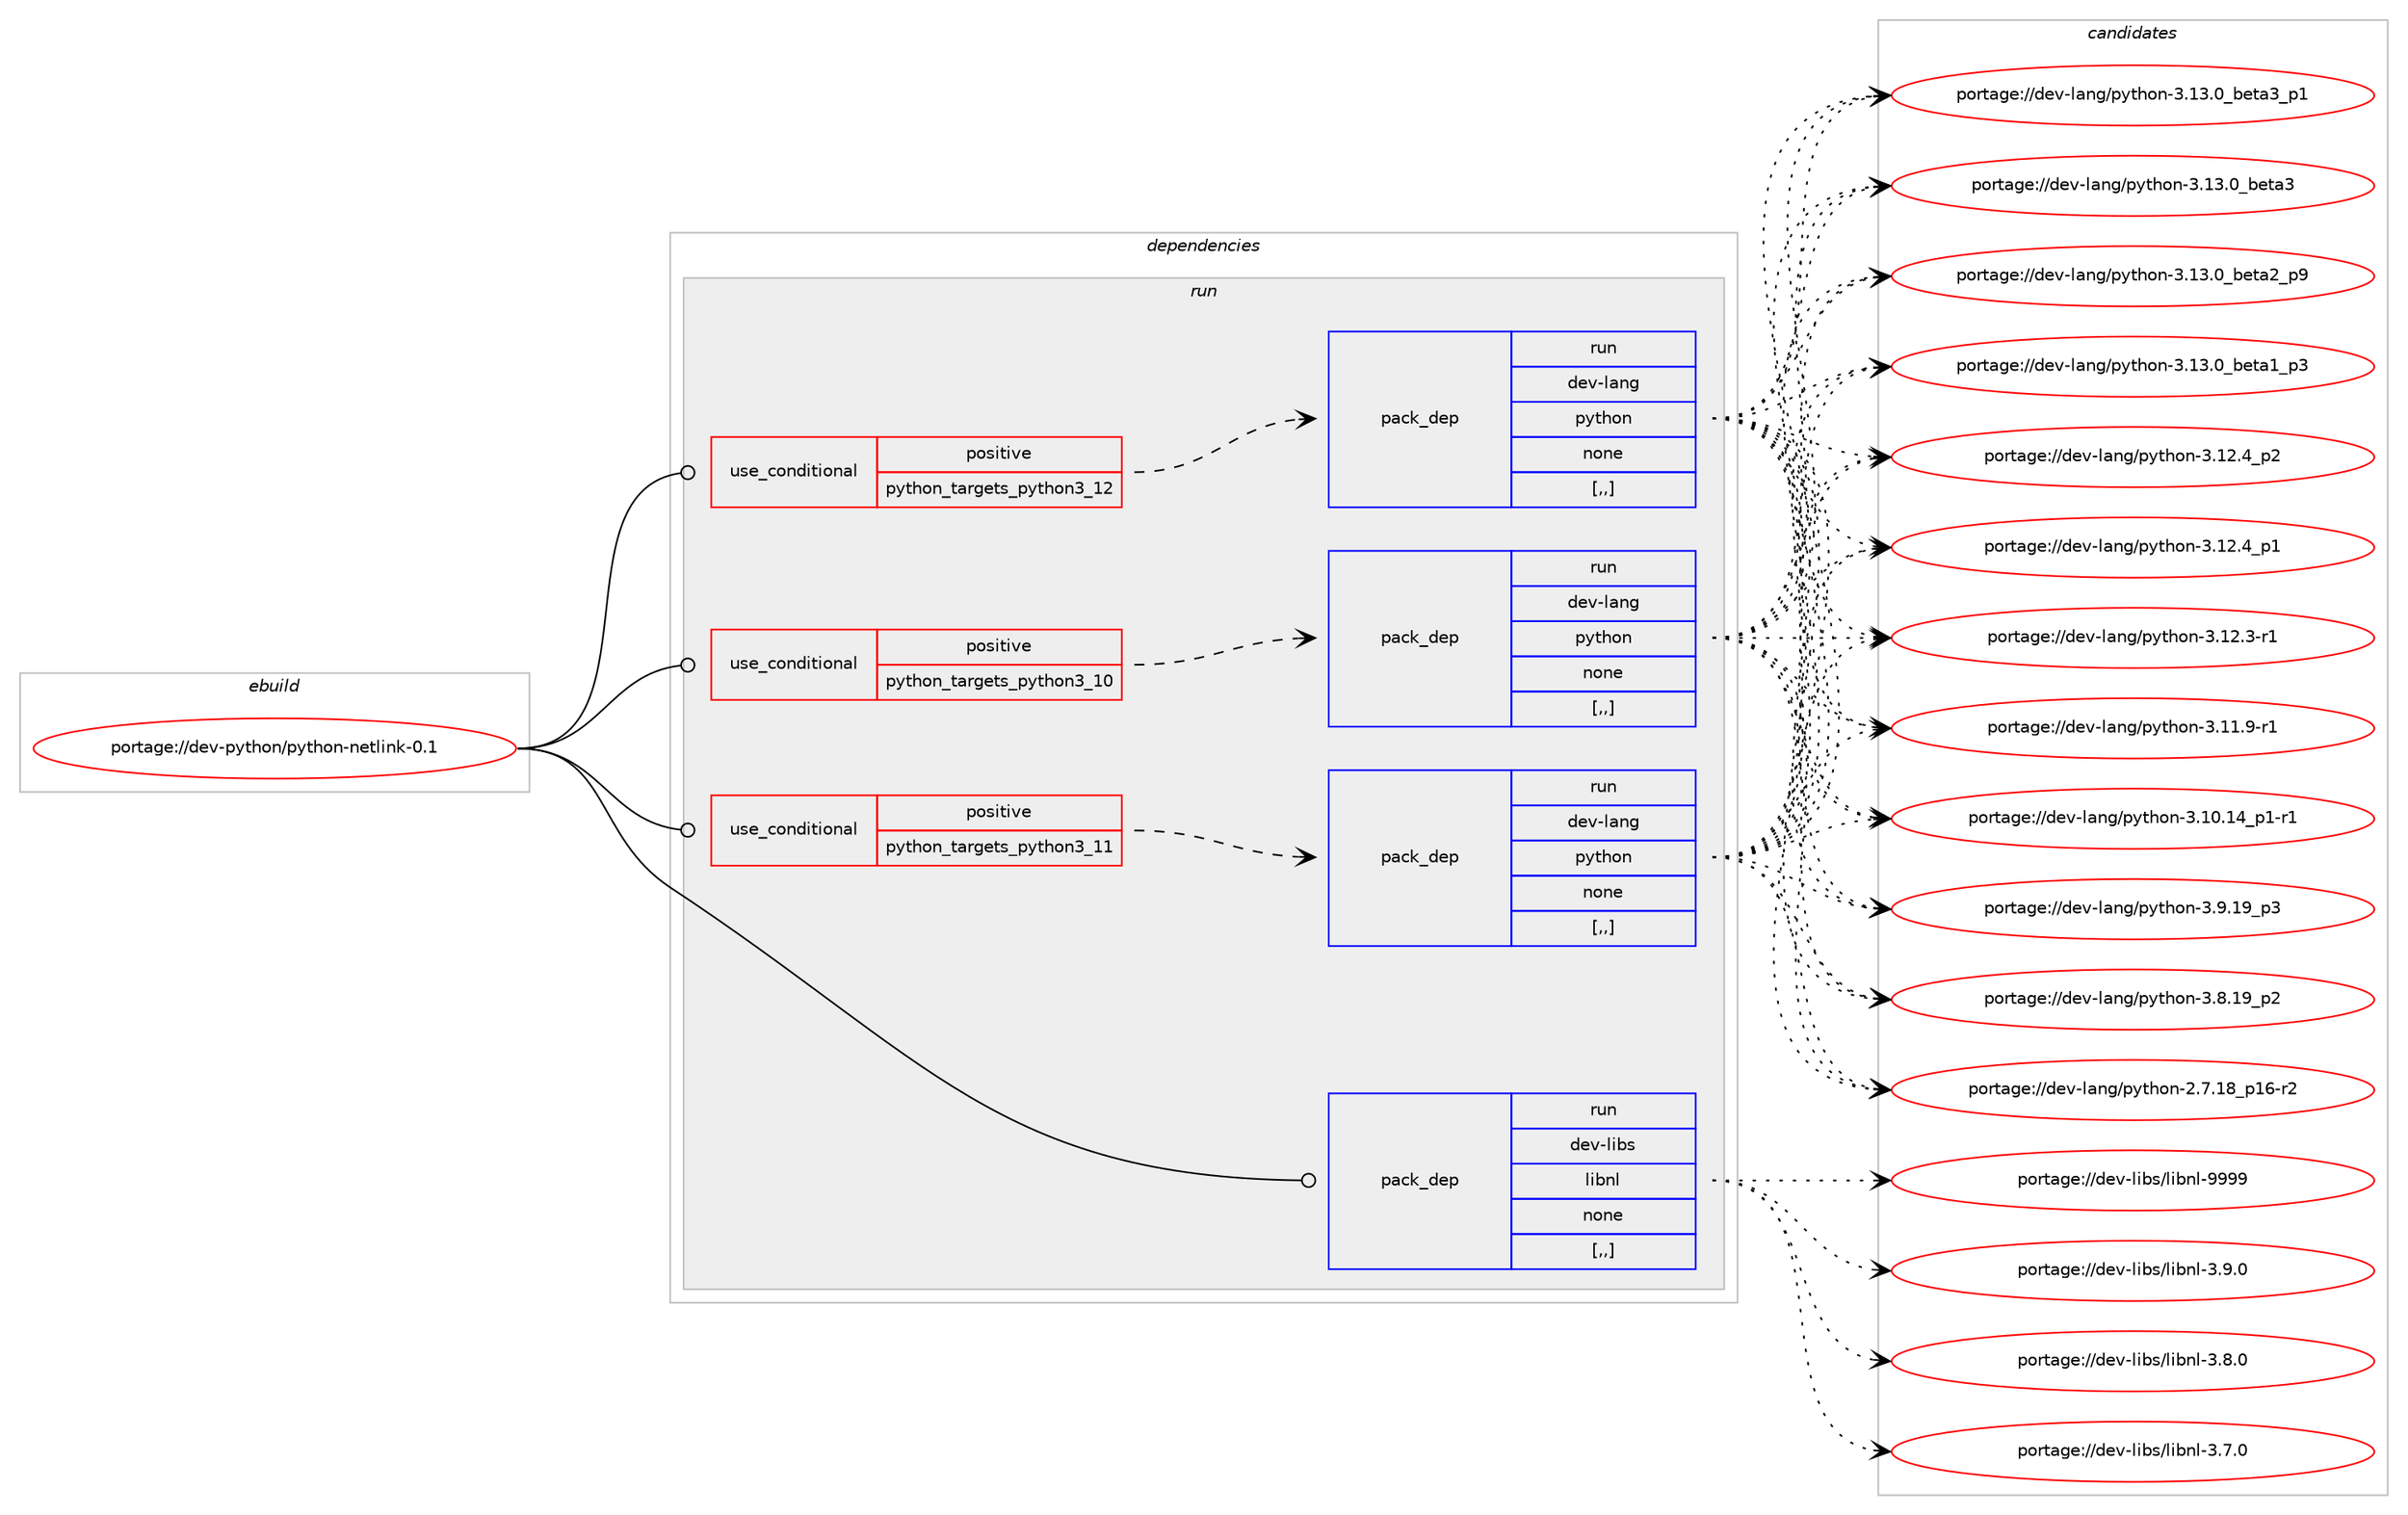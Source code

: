 digraph prolog {

# *************
# Graph options
# *************

newrank=true;
concentrate=true;
compound=true;
graph [rankdir=LR,fontname=Helvetica,fontsize=10,ranksep=1.5];#, ranksep=2.5, nodesep=0.2];
edge  [arrowhead=vee];
node  [fontname=Helvetica,fontsize=10];

# **********
# The ebuild
# **********

subgraph cluster_leftcol {
color=gray;
label=<<i>ebuild</i>>;
id [label="portage://dev-python/python-netlink-0.1", color=red, width=4, href="../dev-python/python-netlink-0.1.svg"];
}

# ****************
# The dependencies
# ****************

subgraph cluster_midcol {
color=gray;
label=<<i>dependencies</i>>;
subgraph cluster_compile {
fillcolor="#eeeeee";
style=filled;
label=<<i>compile</i>>;
}
subgraph cluster_compileandrun {
fillcolor="#eeeeee";
style=filled;
label=<<i>compile and run</i>>;
}
subgraph cluster_run {
fillcolor="#eeeeee";
style=filled;
label=<<i>run</i>>;
subgraph cond38187 {
dependency159758 [label=<<TABLE BORDER="0" CELLBORDER="1" CELLSPACING="0" CELLPADDING="4"><TR><TD ROWSPAN="3" CELLPADDING="10">use_conditional</TD></TR><TR><TD>positive</TD></TR><TR><TD>python_targets_python3_10</TD></TR></TABLE>>, shape=none, color=red];
subgraph pack120301 {
dependency159759 [label=<<TABLE BORDER="0" CELLBORDER="1" CELLSPACING="0" CELLPADDING="4" WIDTH="220"><TR><TD ROWSPAN="6" CELLPADDING="30">pack_dep</TD></TR><TR><TD WIDTH="110">run</TD></TR><TR><TD>dev-lang</TD></TR><TR><TD>python</TD></TR><TR><TD>none</TD></TR><TR><TD>[,,]</TD></TR></TABLE>>, shape=none, color=blue];
}
dependency159758:e -> dependency159759:w [weight=20,style="dashed",arrowhead="vee"];
}
id:e -> dependency159758:w [weight=20,style="solid",arrowhead="odot"];
subgraph cond38188 {
dependency159760 [label=<<TABLE BORDER="0" CELLBORDER="1" CELLSPACING="0" CELLPADDING="4"><TR><TD ROWSPAN="3" CELLPADDING="10">use_conditional</TD></TR><TR><TD>positive</TD></TR><TR><TD>python_targets_python3_11</TD></TR></TABLE>>, shape=none, color=red];
subgraph pack120302 {
dependency159761 [label=<<TABLE BORDER="0" CELLBORDER="1" CELLSPACING="0" CELLPADDING="4" WIDTH="220"><TR><TD ROWSPAN="6" CELLPADDING="30">pack_dep</TD></TR><TR><TD WIDTH="110">run</TD></TR><TR><TD>dev-lang</TD></TR><TR><TD>python</TD></TR><TR><TD>none</TD></TR><TR><TD>[,,]</TD></TR></TABLE>>, shape=none, color=blue];
}
dependency159760:e -> dependency159761:w [weight=20,style="dashed",arrowhead="vee"];
}
id:e -> dependency159760:w [weight=20,style="solid",arrowhead="odot"];
subgraph cond38189 {
dependency159762 [label=<<TABLE BORDER="0" CELLBORDER="1" CELLSPACING="0" CELLPADDING="4"><TR><TD ROWSPAN="3" CELLPADDING="10">use_conditional</TD></TR><TR><TD>positive</TD></TR><TR><TD>python_targets_python3_12</TD></TR></TABLE>>, shape=none, color=red];
subgraph pack120303 {
dependency159763 [label=<<TABLE BORDER="0" CELLBORDER="1" CELLSPACING="0" CELLPADDING="4" WIDTH="220"><TR><TD ROWSPAN="6" CELLPADDING="30">pack_dep</TD></TR><TR><TD WIDTH="110">run</TD></TR><TR><TD>dev-lang</TD></TR><TR><TD>python</TD></TR><TR><TD>none</TD></TR><TR><TD>[,,]</TD></TR></TABLE>>, shape=none, color=blue];
}
dependency159762:e -> dependency159763:w [weight=20,style="dashed",arrowhead="vee"];
}
id:e -> dependency159762:w [weight=20,style="solid",arrowhead="odot"];
subgraph pack120304 {
dependency159764 [label=<<TABLE BORDER="0" CELLBORDER="1" CELLSPACING="0" CELLPADDING="4" WIDTH="220"><TR><TD ROWSPAN="6" CELLPADDING="30">pack_dep</TD></TR><TR><TD WIDTH="110">run</TD></TR><TR><TD>dev-libs</TD></TR><TR><TD>libnl</TD></TR><TR><TD>none</TD></TR><TR><TD>[,,]</TD></TR></TABLE>>, shape=none, color=blue];
}
id:e -> dependency159764:w [weight=20,style="solid",arrowhead="odot"];
}
}

# **************
# The candidates
# **************

subgraph cluster_choices {
rank=same;
color=gray;
label=<<i>candidates</i>>;

subgraph choice120301 {
color=black;
nodesep=1;
choice10010111845108971101034711212111610411111045514649514648959810111697519511249 [label="portage://dev-lang/python-3.13.0_beta3_p1", color=red, width=4,href="../dev-lang/python-3.13.0_beta3_p1.svg"];
choice1001011184510897110103471121211161041111104551464951464895981011169751 [label="portage://dev-lang/python-3.13.0_beta3", color=red, width=4,href="../dev-lang/python-3.13.0_beta3.svg"];
choice10010111845108971101034711212111610411111045514649514648959810111697509511257 [label="portage://dev-lang/python-3.13.0_beta2_p9", color=red, width=4,href="../dev-lang/python-3.13.0_beta2_p9.svg"];
choice10010111845108971101034711212111610411111045514649514648959810111697499511251 [label="portage://dev-lang/python-3.13.0_beta1_p3", color=red, width=4,href="../dev-lang/python-3.13.0_beta1_p3.svg"];
choice100101118451089711010347112121116104111110455146495046529511250 [label="portage://dev-lang/python-3.12.4_p2", color=red, width=4,href="../dev-lang/python-3.12.4_p2.svg"];
choice100101118451089711010347112121116104111110455146495046529511249 [label="portage://dev-lang/python-3.12.4_p1", color=red, width=4,href="../dev-lang/python-3.12.4_p1.svg"];
choice100101118451089711010347112121116104111110455146495046514511449 [label="portage://dev-lang/python-3.12.3-r1", color=red, width=4,href="../dev-lang/python-3.12.3-r1.svg"];
choice100101118451089711010347112121116104111110455146494946574511449 [label="portage://dev-lang/python-3.11.9-r1", color=red, width=4,href="../dev-lang/python-3.11.9-r1.svg"];
choice100101118451089711010347112121116104111110455146494846495295112494511449 [label="portage://dev-lang/python-3.10.14_p1-r1", color=red, width=4,href="../dev-lang/python-3.10.14_p1-r1.svg"];
choice100101118451089711010347112121116104111110455146574649579511251 [label="portage://dev-lang/python-3.9.19_p3", color=red, width=4,href="../dev-lang/python-3.9.19_p3.svg"];
choice100101118451089711010347112121116104111110455146564649579511250 [label="portage://dev-lang/python-3.8.19_p2", color=red, width=4,href="../dev-lang/python-3.8.19_p2.svg"];
choice100101118451089711010347112121116104111110455046554649569511249544511450 [label="portage://dev-lang/python-2.7.18_p16-r2", color=red, width=4,href="../dev-lang/python-2.7.18_p16-r2.svg"];
dependency159759:e -> choice10010111845108971101034711212111610411111045514649514648959810111697519511249:w [style=dotted,weight="100"];
dependency159759:e -> choice1001011184510897110103471121211161041111104551464951464895981011169751:w [style=dotted,weight="100"];
dependency159759:e -> choice10010111845108971101034711212111610411111045514649514648959810111697509511257:w [style=dotted,weight="100"];
dependency159759:e -> choice10010111845108971101034711212111610411111045514649514648959810111697499511251:w [style=dotted,weight="100"];
dependency159759:e -> choice100101118451089711010347112121116104111110455146495046529511250:w [style=dotted,weight="100"];
dependency159759:e -> choice100101118451089711010347112121116104111110455146495046529511249:w [style=dotted,weight="100"];
dependency159759:e -> choice100101118451089711010347112121116104111110455146495046514511449:w [style=dotted,weight="100"];
dependency159759:e -> choice100101118451089711010347112121116104111110455146494946574511449:w [style=dotted,weight="100"];
dependency159759:e -> choice100101118451089711010347112121116104111110455146494846495295112494511449:w [style=dotted,weight="100"];
dependency159759:e -> choice100101118451089711010347112121116104111110455146574649579511251:w [style=dotted,weight="100"];
dependency159759:e -> choice100101118451089711010347112121116104111110455146564649579511250:w [style=dotted,weight="100"];
dependency159759:e -> choice100101118451089711010347112121116104111110455046554649569511249544511450:w [style=dotted,weight="100"];
}
subgraph choice120302 {
color=black;
nodesep=1;
choice10010111845108971101034711212111610411111045514649514648959810111697519511249 [label="portage://dev-lang/python-3.13.0_beta3_p1", color=red, width=4,href="../dev-lang/python-3.13.0_beta3_p1.svg"];
choice1001011184510897110103471121211161041111104551464951464895981011169751 [label="portage://dev-lang/python-3.13.0_beta3", color=red, width=4,href="../dev-lang/python-3.13.0_beta3.svg"];
choice10010111845108971101034711212111610411111045514649514648959810111697509511257 [label="portage://dev-lang/python-3.13.0_beta2_p9", color=red, width=4,href="../dev-lang/python-3.13.0_beta2_p9.svg"];
choice10010111845108971101034711212111610411111045514649514648959810111697499511251 [label="portage://dev-lang/python-3.13.0_beta1_p3", color=red, width=4,href="../dev-lang/python-3.13.0_beta1_p3.svg"];
choice100101118451089711010347112121116104111110455146495046529511250 [label="portage://dev-lang/python-3.12.4_p2", color=red, width=4,href="../dev-lang/python-3.12.4_p2.svg"];
choice100101118451089711010347112121116104111110455146495046529511249 [label="portage://dev-lang/python-3.12.4_p1", color=red, width=4,href="../dev-lang/python-3.12.4_p1.svg"];
choice100101118451089711010347112121116104111110455146495046514511449 [label="portage://dev-lang/python-3.12.3-r1", color=red, width=4,href="../dev-lang/python-3.12.3-r1.svg"];
choice100101118451089711010347112121116104111110455146494946574511449 [label="portage://dev-lang/python-3.11.9-r1", color=red, width=4,href="../dev-lang/python-3.11.9-r1.svg"];
choice100101118451089711010347112121116104111110455146494846495295112494511449 [label="portage://dev-lang/python-3.10.14_p1-r1", color=red, width=4,href="../dev-lang/python-3.10.14_p1-r1.svg"];
choice100101118451089711010347112121116104111110455146574649579511251 [label="portage://dev-lang/python-3.9.19_p3", color=red, width=4,href="../dev-lang/python-3.9.19_p3.svg"];
choice100101118451089711010347112121116104111110455146564649579511250 [label="portage://dev-lang/python-3.8.19_p2", color=red, width=4,href="../dev-lang/python-3.8.19_p2.svg"];
choice100101118451089711010347112121116104111110455046554649569511249544511450 [label="portage://dev-lang/python-2.7.18_p16-r2", color=red, width=4,href="../dev-lang/python-2.7.18_p16-r2.svg"];
dependency159761:e -> choice10010111845108971101034711212111610411111045514649514648959810111697519511249:w [style=dotted,weight="100"];
dependency159761:e -> choice1001011184510897110103471121211161041111104551464951464895981011169751:w [style=dotted,weight="100"];
dependency159761:e -> choice10010111845108971101034711212111610411111045514649514648959810111697509511257:w [style=dotted,weight="100"];
dependency159761:e -> choice10010111845108971101034711212111610411111045514649514648959810111697499511251:w [style=dotted,weight="100"];
dependency159761:e -> choice100101118451089711010347112121116104111110455146495046529511250:w [style=dotted,weight="100"];
dependency159761:e -> choice100101118451089711010347112121116104111110455146495046529511249:w [style=dotted,weight="100"];
dependency159761:e -> choice100101118451089711010347112121116104111110455146495046514511449:w [style=dotted,weight="100"];
dependency159761:e -> choice100101118451089711010347112121116104111110455146494946574511449:w [style=dotted,weight="100"];
dependency159761:e -> choice100101118451089711010347112121116104111110455146494846495295112494511449:w [style=dotted,weight="100"];
dependency159761:e -> choice100101118451089711010347112121116104111110455146574649579511251:w [style=dotted,weight="100"];
dependency159761:e -> choice100101118451089711010347112121116104111110455146564649579511250:w [style=dotted,weight="100"];
dependency159761:e -> choice100101118451089711010347112121116104111110455046554649569511249544511450:w [style=dotted,weight="100"];
}
subgraph choice120303 {
color=black;
nodesep=1;
choice10010111845108971101034711212111610411111045514649514648959810111697519511249 [label="portage://dev-lang/python-3.13.0_beta3_p1", color=red, width=4,href="../dev-lang/python-3.13.0_beta3_p1.svg"];
choice1001011184510897110103471121211161041111104551464951464895981011169751 [label="portage://dev-lang/python-3.13.0_beta3", color=red, width=4,href="../dev-lang/python-3.13.0_beta3.svg"];
choice10010111845108971101034711212111610411111045514649514648959810111697509511257 [label="portage://dev-lang/python-3.13.0_beta2_p9", color=red, width=4,href="../dev-lang/python-3.13.0_beta2_p9.svg"];
choice10010111845108971101034711212111610411111045514649514648959810111697499511251 [label="portage://dev-lang/python-3.13.0_beta1_p3", color=red, width=4,href="../dev-lang/python-3.13.0_beta1_p3.svg"];
choice100101118451089711010347112121116104111110455146495046529511250 [label="portage://dev-lang/python-3.12.4_p2", color=red, width=4,href="../dev-lang/python-3.12.4_p2.svg"];
choice100101118451089711010347112121116104111110455146495046529511249 [label="portage://dev-lang/python-3.12.4_p1", color=red, width=4,href="../dev-lang/python-3.12.4_p1.svg"];
choice100101118451089711010347112121116104111110455146495046514511449 [label="portage://dev-lang/python-3.12.3-r1", color=red, width=4,href="../dev-lang/python-3.12.3-r1.svg"];
choice100101118451089711010347112121116104111110455146494946574511449 [label="portage://dev-lang/python-3.11.9-r1", color=red, width=4,href="../dev-lang/python-3.11.9-r1.svg"];
choice100101118451089711010347112121116104111110455146494846495295112494511449 [label="portage://dev-lang/python-3.10.14_p1-r1", color=red, width=4,href="../dev-lang/python-3.10.14_p1-r1.svg"];
choice100101118451089711010347112121116104111110455146574649579511251 [label="portage://dev-lang/python-3.9.19_p3", color=red, width=4,href="../dev-lang/python-3.9.19_p3.svg"];
choice100101118451089711010347112121116104111110455146564649579511250 [label="portage://dev-lang/python-3.8.19_p2", color=red, width=4,href="../dev-lang/python-3.8.19_p2.svg"];
choice100101118451089711010347112121116104111110455046554649569511249544511450 [label="portage://dev-lang/python-2.7.18_p16-r2", color=red, width=4,href="../dev-lang/python-2.7.18_p16-r2.svg"];
dependency159763:e -> choice10010111845108971101034711212111610411111045514649514648959810111697519511249:w [style=dotted,weight="100"];
dependency159763:e -> choice1001011184510897110103471121211161041111104551464951464895981011169751:w [style=dotted,weight="100"];
dependency159763:e -> choice10010111845108971101034711212111610411111045514649514648959810111697509511257:w [style=dotted,weight="100"];
dependency159763:e -> choice10010111845108971101034711212111610411111045514649514648959810111697499511251:w [style=dotted,weight="100"];
dependency159763:e -> choice100101118451089711010347112121116104111110455146495046529511250:w [style=dotted,weight="100"];
dependency159763:e -> choice100101118451089711010347112121116104111110455146495046529511249:w [style=dotted,weight="100"];
dependency159763:e -> choice100101118451089711010347112121116104111110455146495046514511449:w [style=dotted,weight="100"];
dependency159763:e -> choice100101118451089711010347112121116104111110455146494946574511449:w [style=dotted,weight="100"];
dependency159763:e -> choice100101118451089711010347112121116104111110455146494846495295112494511449:w [style=dotted,weight="100"];
dependency159763:e -> choice100101118451089711010347112121116104111110455146574649579511251:w [style=dotted,weight="100"];
dependency159763:e -> choice100101118451089711010347112121116104111110455146564649579511250:w [style=dotted,weight="100"];
dependency159763:e -> choice100101118451089711010347112121116104111110455046554649569511249544511450:w [style=dotted,weight="100"];
}
subgraph choice120304 {
color=black;
nodesep=1;
choice100101118451081059811547108105981101084557575757 [label="portage://dev-libs/libnl-9999", color=red, width=4,href="../dev-libs/libnl-9999.svg"];
choice10010111845108105981154710810598110108455146574648 [label="portage://dev-libs/libnl-3.9.0", color=red, width=4,href="../dev-libs/libnl-3.9.0.svg"];
choice10010111845108105981154710810598110108455146564648 [label="portage://dev-libs/libnl-3.8.0", color=red, width=4,href="../dev-libs/libnl-3.8.0.svg"];
choice10010111845108105981154710810598110108455146554648 [label="portage://dev-libs/libnl-3.7.0", color=red, width=4,href="../dev-libs/libnl-3.7.0.svg"];
dependency159764:e -> choice100101118451081059811547108105981101084557575757:w [style=dotted,weight="100"];
dependency159764:e -> choice10010111845108105981154710810598110108455146574648:w [style=dotted,weight="100"];
dependency159764:e -> choice10010111845108105981154710810598110108455146564648:w [style=dotted,weight="100"];
dependency159764:e -> choice10010111845108105981154710810598110108455146554648:w [style=dotted,weight="100"];
}
}

}
